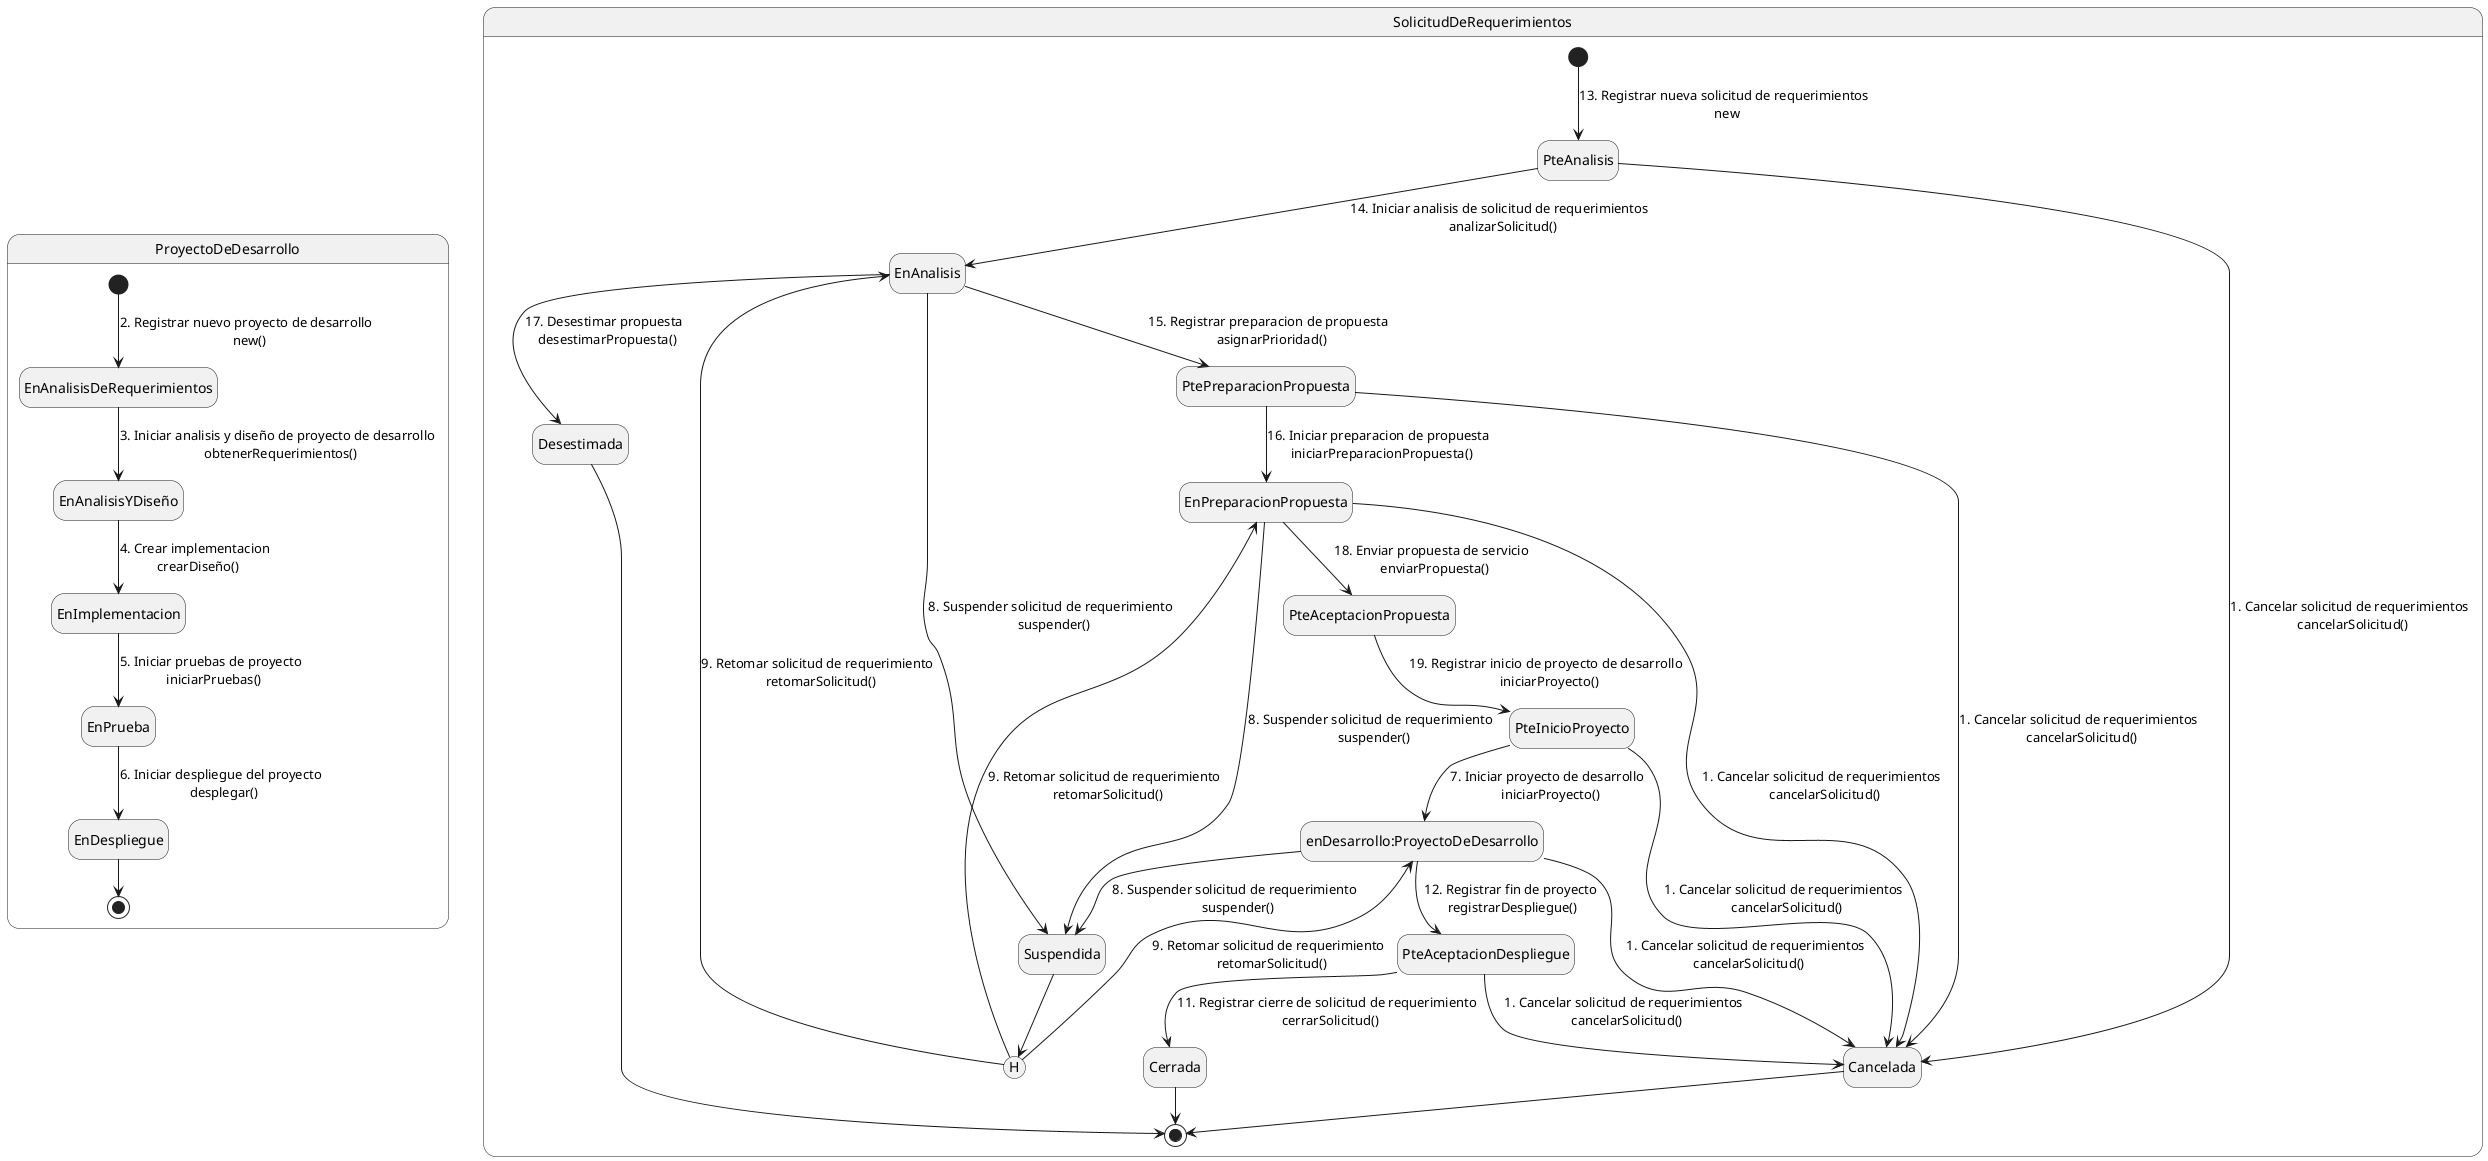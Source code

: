 @startuml SolicitudDeRequerimientos
hide empty description

state "ProyectoDeDesarrollo" as PdD {
    [*] --> EnAnalisisDeRequerimientos : 2. Registrar nuevo proyecto de desarrollo \n new()
    EnAnalisisDeRequerimientos --> EnAnalisisYDiseño : 3. Iniciar analisis y diseño de proyecto de desarrollo \n obtenerRequerimientos()
    EnAnalisisYDiseño --> EnImplementacion : 4. Crear implementacion \n crearDiseño()
    EnImplementacion --> EnPrueba : 5. Iniciar pruebas de proyecto \n iniciarPruebas()
    EnPrueba --> EnDespliegue : 6. Iniciar despliegue del proyecto \n desplegar()
    EnDespliegue --> [*]
}

state "SolicitudDeRequerimientos"  as SdR {
    [*] --> PteAnalisis : 13. Registrar nueva solicitud de requerimientos \n new
    PteAnalisis --> EnAnalisis : 14. Iniciar analisis de solicitud de requerimientos \n analizarSolicitud() 
    EnAnalisis --> PtePreparacionPropuesta : 15. Registrar preparacion de propuesta \n asignarPrioridad() 
    PtePreparacionPropuesta --> EnPreparacionPropuesta : 16. Iniciar preparacion de propuesta \n iniciarPreparacionPropuesta()
    EnPreparacionPropuesta --> PteAceptacionPropuesta : 18. Enviar propuesta de servicio \n enviarPropuesta()
    PteAceptacionPropuesta --> PteInicioProyecto : 19. Registrar inicio de proyecto de desarrollo \n iniciarProyecto()
    PteInicioProyecto --> enDesarrollo:ProyectoDeDesarrollo : 7. Iniciar proyecto de desarrollo \n iniciarProyecto()
    enDesarrollo:ProyectoDeDesarrollo --> PteAceptacionDespliegue : 12. Registrar fin de proyecto\n registrarDespliegue()
    PteAceptacionDespliegue --> Cerrada : 11. Registrar cierre de solicitud de requerimiento \n cerrarSolicitud()
    Cerrada --> [*]

    PteAnalisis --> Cancelada : 1. Cancelar solicitud de requerimientos \n cancelarSolicitud()
    PtePreparacionPropuesta --> Cancelada : 1. Cancelar solicitud de requerimientos \n cancelarSolicitud()
    EnPreparacionPropuesta --> Cancelada : 1. Cancelar solicitud de requerimientos \n cancelarSolicitud()
    PteInicioProyecto --> Cancelada : 1. Cancelar solicitud de requerimientos \n cancelarSolicitud()
    enDesarrollo:ProyectoDeDesarrollo --> Cancelada : 1. Cancelar solicitud de requerimientos \n cancelarSolicitud()
    PteAceptacionDespliegue --> Cancelada : 1. Cancelar solicitud de requerimientos \n cancelarSolicitud()
    Cancelada --> [*]

    EnPreparacionPropuesta --> Suspendida : 8. Suspender solicitud de requerimiento \n suspender()
    EnAnalisis --> Suspendida : 8. Suspender solicitud de requerimiento \n suspender()
    enDesarrollo:ProyectoDeDesarrollo --> Suspendida : 8. Suspender solicitud de requerimiento \n suspender()

    Suspendida --> [H]
    [H] --> EnPreparacionPropuesta : 9. Retomar solicitud de requerimiento \n retomarSolicitud()
    [H] --> EnAnalisis : 9. Retomar solicitud de requerimiento \n retomarSolicitud()
    [H] --> enDesarrollo:ProyectoDeDesarrollo : 9. Retomar solicitud de requerimiento \n retomarSolicitud()
    
    EnAnalisis --> Desestimada : 17. Desestimar propuesta \n desestimarPropuesta() 
    Desestimada --> [*]
}

@enduml